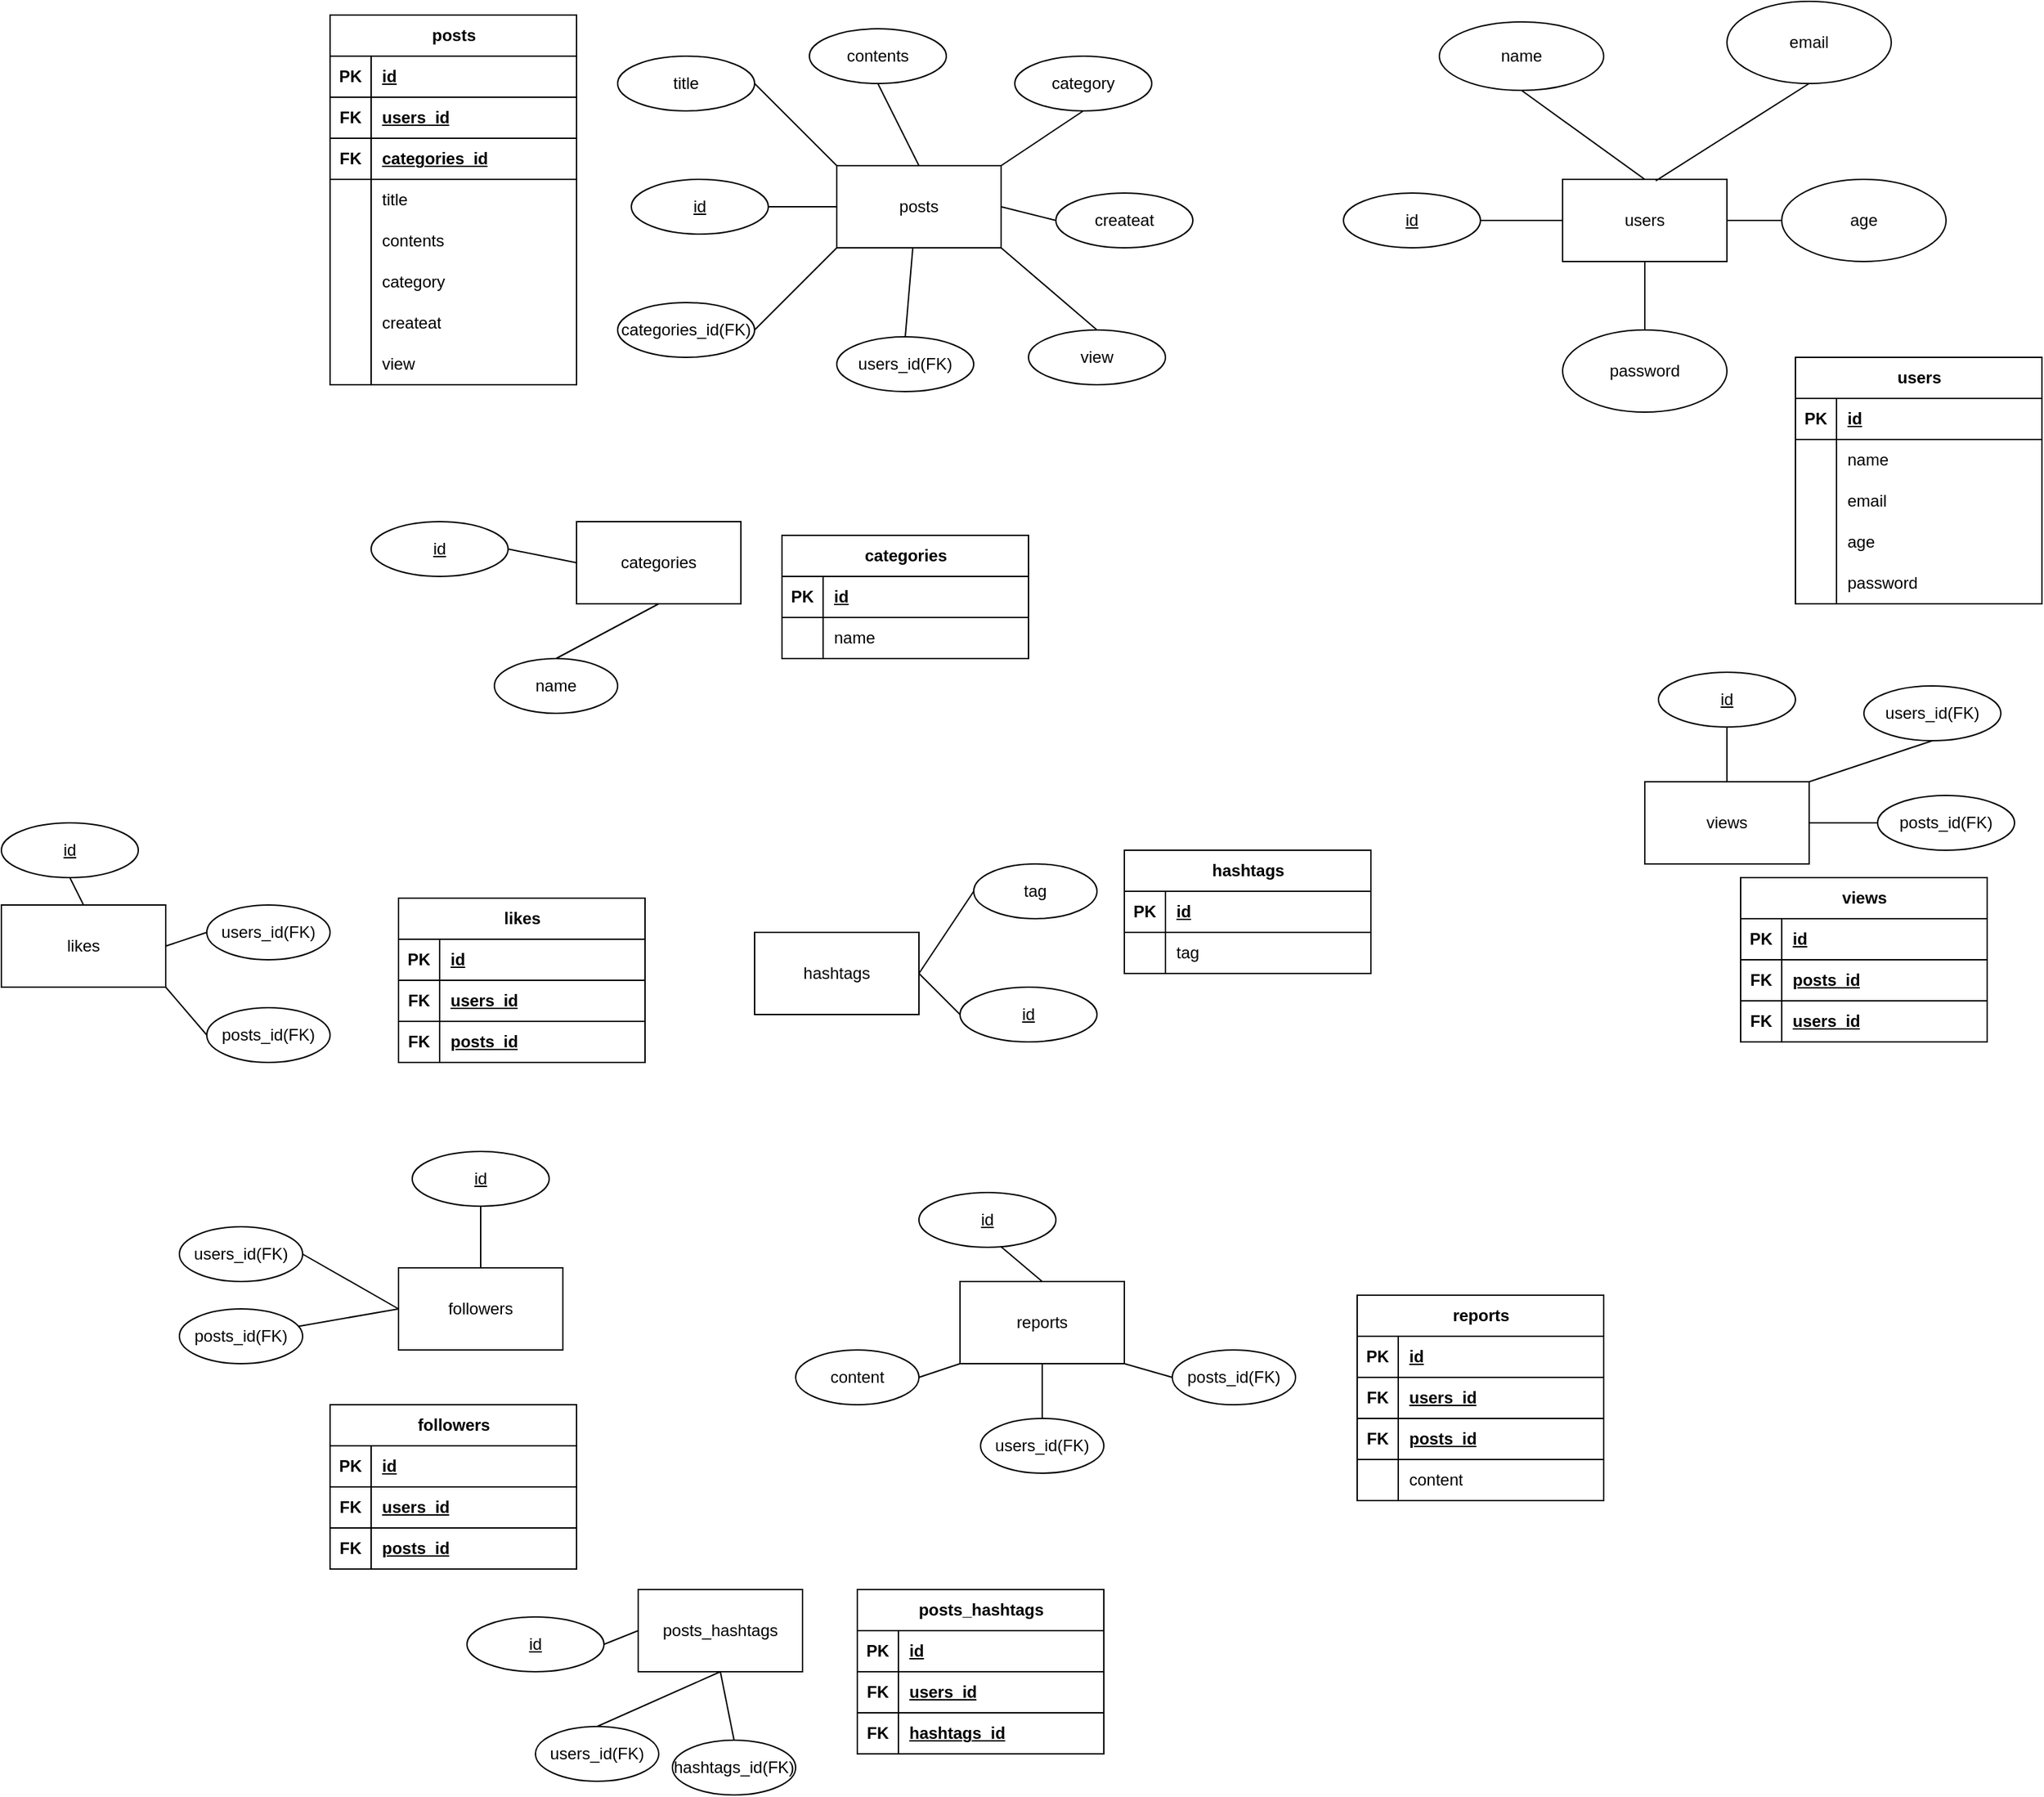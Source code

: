 <mxfile version="28.1.1">
  <diagram name="페이지-1" id="BvR-VCYj63a1SbAyQu9s">
    <mxGraphModel dx="1642" dy="1598" grid="1" gridSize="10" guides="1" tooltips="1" connect="1" arrows="1" fold="1" page="1" pageScale="1" pageWidth="827" pageHeight="1169" math="0" shadow="0">
      <root>
        <mxCell id="0" />
        <mxCell id="1" parent="0" />
        <mxCell id="v1SkrNrnJOkdzIc9S7rJ-1" value="users" style="rounded=0;whiteSpace=wrap;html=1;" vertex="1" parent="1">
          <mxGeometry x="1000" y="-250" width="120" height="60" as="geometry" />
        </mxCell>
        <mxCell id="v1SkrNrnJOkdzIc9S7rJ-2" value="posts" style="rounded=0;whiteSpace=wrap;html=1;" vertex="1" parent="1">
          <mxGeometry x="470" y="-260" width="120" height="60" as="geometry" />
        </mxCell>
        <mxCell id="v1SkrNrnJOkdzIc9S7rJ-3" value="categories" style="rounded=0;whiteSpace=wrap;html=1;" vertex="1" parent="1">
          <mxGeometry x="280" width="120" height="60" as="geometry" />
        </mxCell>
        <mxCell id="v1SkrNrnJOkdzIc9S7rJ-4" value="views" style="rounded=0;whiteSpace=wrap;html=1;" vertex="1" parent="1">
          <mxGeometry x="1060" y="190" width="120" height="60" as="geometry" />
        </mxCell>
        <mxCell id="v1SkrNrnJOkdzIc9S7rJ-5" value="hashtags" style="rounded=0;whiteSpace=wrap;html=1;" vertex="1" parent="1">
          <mxGeometry x="410" y="300" width="120" height="60" as="geometry" />
        </mxCell>
        <mxCell id="v1SkrNrnJOkdzIc9S7rJ-6" value="likes" style="rounded=0;whiteSpace=wrap;html=1;" vertex="1" parent="1">
          <mxGeometry x="-140" y="280" width="120" height="60" as="geometry" />
        </mxCell>
        <mxCell id="v1SkrNrnJOkdzIc9S7rJ-7" value="reports" style="rounded=0;whiteSpace=wrap;html=1;" vertex="1" parent="1">
          <mxGeometry x="560" y="555" width="120" height="60" as="geometry" />
        </mxCell>
        <mxCell id="v1SkrNrnJOkdzIc9S7rJ-8" value="followers" style="rounded=0;whiteSpace=wrap;html=1;" vertex="1" parent="1">
          <mxGeometry x="150" y="545" width="120" height="60" as="geometry" />
        </mxCell>
        <mxCell id="v1SkrNrnJOkdzIc9S7rJ-9" value="email" style="ellipse;whiteSpace=wrap;html=1;" vertex="1" parent="1">
          <mxGeometry x="1120" y="-380" width="120" height="60" as="geometry" />
        </mxCell>
        <mxCell id="v1SkrNrnJOkdzIc9S7rJ-10" value="password" style="ellipse;whiteSpace=wrap;html=1;" vertex="1" parent="1">
          <mxGeometry x="1000" y="-140" width="120" height="60" as="geometry" />
        </mxCell>
        <mxCell id="v1SkrNrnJOkdzIc9S7rJ-11" value="name" style="ellipse;whiteSpace=wrap;html=1;" vertex="1" parent="1">
          <mxGeometry x="910" y="-365" width="120" height="50" as="geometry" />
        </mxCell>
        <mxCell id="v1SkrNrnJOkdzIc9S7rJ-12" value="age" style="ellipse;whiteSpace=wrap;html=1;" vertex="1" parent="1">
          <mxGeometry x="1160" y="-250" width="120" height="60" as="geometry" />
        </mxCell>
        <mxCell id="v1SkrNrnJOkdzIc9S7rJ-13" value="id" style="ellipse;whiteSpace=wrap;html=1;align=center;fontStyle=4;" vertex="1" parent="1">
          <mxGeometry x="840" y="-240" width="100" height="40" as="geometry" />
        </mxCell>
        <mxCell id="v1SkrNrnJOkdzIc9S7rJ-15" value="" style="endArrow=none;html=1;rounded=0;entryX=0;entryY=0.5;entryDx=0;entryDy=0;exitX=1;exitY=0.5;exitDx=0;exitDy=0;" edge="1" parent="1" source="v1SkrNrnJOkdzIc9S7rJ-13" target="v1SkrNrnJOkdzIc9S7rJ-1">
          <mxGeometry relative="1" as="geometry">
            <mxPoint x="850" y="-150" as="sourcePoint" />
            <mxPoint x="1010" y="-150" as="targetPoint" />
          </mxGeometry>
        </mxCell>
        <mxCell id="v1SkrNrnJOkdzIc9S7rJ-16" value="" style="endArrow=none;html=1;rounded=0;entryX=0.5;entryY=0;entryDx=0;entryDy=0;exitX=0.5;exitY=1;exitDx=0;exitDy=0;" edge="1" parent="1" source="v1SkrNrnJOkdzIc9S7rJ-11" target="v1SkrNrnJOkdzIc9S7rJ-1">
          <mxGeometry relative="1" as="geometry">
            <mxPoint x="950" y="-160" as="sourcePoint" />
            <mxPoint x="1030" y="-160" as="targetPoint" />
          </mxGeometry>
        </mxCell>
        <mxCell id="v1SkrNrnJOkdzIc9S7rJ-17" value="" style="endArrow=none;html=1;rounded=0;entryX=0.5;entryY=1;entryDx=0;entryDy=0;exitX=0.567;exitY=0.017;exitDx=0;exitDy=0;exitPerimeter=0;" edge="1" parent="1" source="v1SkrNrnJOkdzIc9S7rJ-1" target="v1SkrNrnJOkdzIc9S7rJ-9">
          <mxGeometry relative="1" as="geometry">
            <mxPoint x="1030" y="-230" as="sourcePoint" />
            <mxPoint x="1090" y="-190" as="targetPoint" />
          </mxGeometry>
        </mxCell>
        <mxCell id="v1SkrNrnJOkdzIc9S7rJ-18" value="" style="endArrow=none;html=1;rounded=0;entryX=0;entryY=0.5;entryDx=0;entryDy=0;exitX=1;exitY=0.5;exitDx=0;exitDy=0;" edge="1" parent="1" source="v1SkrNrnJOkdzIc9S7rJ-1" target="v1SkrNrnJOkdzIc9S7rJ-12">
          <mxGeometry relative="1" as="geometry">
            <mxPoint x="1150" y="-170" as="sourcePoint" />
            <mxPoint x="1210" y="-220" as="targetPoint" />
          </mxGeometry>
        </mxCell>
        <mxCell id="v1SkrNrnJOkdzIc9S7rJ-19" value="" style="endArrow=none;html=1;rounded=0;entryX=0.5;entryY=0;entryDx=0;entryDy=0;exitX=0.5;exitY=1;exitDx=0;exitDy=0;" edge="1" parent="1" source="v1SkrNrnJOkdzIc9S7rJ-1" target="v1SkrNrnJOkdzIc9S7rJ-10">
          <mxGeometry relative="1" as="geometry">
            <mxPoint x="1150" y="-160" as="sourcePoint" />
            <mxPoint x="1180" y="-150" as="targetPoint" />
          </mxGeometry>
        </mxCell>
        <mxCell id="v1SkrNrnJOkdzIc9S7rJ-20" value="users" style="shape=table;startSize=30;container=1;collapsible=1;childLayout=tableLayout;fixedRows=1;rowLines=0;fontStyle=1;align=center;resizeLast=1;html=1;" vertex="1" parent="1">
          <mxGeometry x="1170" y="-120" width="180" height="180" as="geometry" />
        </mxCell>
        <mxCell id="v1SkrNrnJOkdzIc9S7rJ-21" value="" style="shape=tableRow;horizontal=0;startSize=0;swimlaneHead=0;swimlaneBody=0;fillColor=none;collapsible=0;dropTarget=0;points=[[0,0.5],[1,0.5]];portConstraint=eastwest;top=0;left=0;right=0;bottom=1;" vertex="1" parent="v1SkrNrnJOkdzIc9S7rJ-20">
          <mxGeometry y="30" width="180" height="30" as="geometry" />
        </mxCell>
        <mxCell id="v1SkrNrnJOkdzIc9S7rJ-22" value="PK" style="shape=partialRectangle;connectable=0;fillColor=none;top=0;left=0;bottom=0;right=0;fontStyle=1;overflow=hidden;whiteSpace=wrap;html=1;" vertex="1" parent="v1SkrNrnJOkdzIc9S7rJ-21">
          <mxGeometry width="30" height="30" as="geometry">
            <mxRectangle width="30" height="30" as="alternateBounds" />
          </mxGeometry>
        </mxCell>
        <mxCell id="v1SkrNrnJOkdzIc9S7rJ-23" value="id" style="shape=partialRectangle;connectable=0;fillColor=none;top=0;left=0;bottom=0;right=0;align=left;spacingLeft=6;fontStyle=5;overflow=hidden;whiteSpace=wrap;html=1;" vertex="1" parent="v1SkrNrnJOkdzIc9S7rJ-21">
          <mxGeometry x="30" width="150" height="30" as="geometry">
            <mxRectangle width="150" height="30" as="alternateBounds" />
          </mxGeometry>
        </mxCell>
        <mxCell id="v1SkrNrnJOkdzIc9S7rJ-24" value="" style="shape=tableRow;horizontal=0;startSize=0;swimlaneHead=0;swimlaneBody=0;fillColor=none;collapsible=0;dropTarget=0;points=[[0,0.5],[1,0.5]];portConstraint=eastwest;top=0;left=0;right=0;bottom=0;" vertex="1" parent="v1SkrNrnJOkdzIc9S7rJ-20">
          <mxGeometry y="60" width="180" height="30" as="geometry" />
        </mxCell>
        <mxCell id="v1SkrNrnJOkdzIc9S7rJ-25" value="" style="shape=partialRectangle;connectable=0;fillColor=none;top=0;left=0;bottom=0;right=0;editable=1;overflow=hidden;whiteSpace=wrap;html=1;" vertex="1" parent="v1SkrNrnJOkdzIc9S7rJ-24">
          <mxGeometry width="30" height="30" as="geometry">
            <mxRectangle width="30" height="30" as="alternateBounds" />
          </mxGeometry>
        </mxCell>
        <mxCell id="v1SkrNrnJOkdzIc9S7rJ-26" value="name" style="shape=partialRectangle;connectable=0;fillColor=none;top=0;left=0;bottom=0;right=0;align=left;spacingLeft=6;overflow=hidden;whiteSpace=wrap;html=1;" vertex="1" parent="v1SkrNrnJOkdzIc9S7rJ-24">
          <mxGeometry x="30" width="150" height="30" as="geometry">
            <mxRectangle width="150" height="30" as="alternateBounds" />
          </mxGeometry>
        </mxCell>
        <mxCell id="v1SkrNrnJOkdzIc9S7rJ-27" value="" style="shape=tableRow;horizontal=0;startSize=0;swimlaneHead=0;swimlaneBody=0;fillColor=none;collapsible=0;dropTarget=0;points=[[0,0.5],[1,0.5]];portConstraint=eastwest;top=0;left=0;right=0;bottom=0;" vertex="1" parent="v1SkrNrnJOkdzIc9S7rJ-20">
          <mxGeometry y="90" width="180" height="30" as="geometry" />
        </mxCell>
        <mxCell id="v1SkrNrnJOkdzIc9S7rJ-28" value="" style="shape=partialRectangle;connectable=0;fillColor=none;top=0;left=0;bottom=0;right=0;editable=1;overflow=hidden;whiteSpace=wrap;html=1;" vertex="1" parent="v1SkrNrnJOkdzIc9S7rJ-27">
          <mxGeometry width="30" height="30" as="geometry">
            <mxRectangle width="30" height="30" as="alternateBounds" />
          </mxGeometry>
        </mxCell>
        <mxCell id="v1SkrNrnJOkdzIc9S7rJ-29" value="email" style="shape=partialRectangle;connectable=0;fillColor=none;top=0;left=0;bottom=0;right=0;align=left;spacingLeft=6;overflow=hidden;whiteSpace=wrap;html=1;" vertex="1" parent="v1SkrNrnJOkdzIc9S7rJ-27">
          <mxGeometry x="30" width="150" height="30" as="geometry">
            <mxRectangle width="150" height="30" as="alternateBounds" />
          </mxGeometry>
        </mxCell>
        <mxCell id="v1SkrNrnJOkdzIc9S7rJ-34" value="" style="shape=tableRow;horizontal=0;startSize=0;swimlaneHead=0;swimlaneBody=0;fillColor=none;collapsible=0;dropTarget=0;points=[[0,0.5],[1,0.5]];portConstraint=eastwest;top=0;left=0;right=0;bottom=0;" vertex="1" parent="v1SkrNrnJOkdzIc9S7rJ-20">
          <mxGeometry y="120" width="180" height="30" as="geometry" />
        </mxCell>
        <mxCell id="v1SkrNrnJOkdzIc9S7rJ-35" value="" style="shape=partialRectangle;connectable=0;fillColor=none;top=0;left=0;bottom=0;right=0;editable=1;overflow=hidden;whiteSpace=wrap;html=1;" vertex="1" parent="v1SkrNrnJOkdzIc9S7rJ-34">
          <mxGeometry width="30" height="30" as="geometry">
            <mxRectangle width="30" height="30" as="alternateBounds" />
          </mxGeometry>
        </mxCell>
        <mxCell id="v1SkrNrnJOkdzIc9S7rJ-36" value="age" style="shape=partialRectangle;connectable=0;fillColor=none;top=0;left=0;bottom=0;right=0;align=left;spacingLeft=6;overflow=hidden;whiteSpace=wrap;html=1;" vertex="1" parent="v1SkrNrnJOkdzIc9S7rJ-34">
          <mxGeometry x="30" width="150" height="30" as="geometry">
            <mxRectangle width="150" height="30" as="alternateBounds" />
          </mxGeometry>
        </mxCell>
        <mxCell id="v1SkrNrnJOkdzIc9S7rJ-30" value="" style="shape=tableRow;horizontal=0;startSize=0;swimlaneHead=0;swimlaneBody=0;fillColor=none;collapsible=0;dropTarget=0;points=[[0,0.5],[1,0.5]];portConstraint=eastwest;top=0;left=0;right=0;bottom=0;" vertex="1" parent="v1SkrNrnJOkdzIc9S7rJ-20">
          <mxGeometry y="150" width="180" height="30" as="geometry" />
        </mxCell>
        <mxCell id="v1SkrNrnJOkdzIc9S7rJ-31" value="" style="shape=partialRectangle;connectable=0;fillColor=none;top=0;left=0;bottom=0;right=0;editable=1;overflow=hidden;whiteSpace=wrap;html=1;" vertex="1" parent="v1SkrNrnJOkdzIc9S7rJ-30">
          <mxGeometry width="30" height="30" as="geometry">
            <mxRectangle width="30" height="30" as="alternateBounds" />
          </mxGeometry>
        </mxCell>
        <mxCell id="v1SkrNrnJOkdzIc9S7rJ-32" value="password" style="shape=partialRectangle;connectable=0;fillColor=none;top=0;left=0;bottom=0;right=0;align=left;spacingLeft=6;overflow=hidden;whiteSpace=wrap;html=1;" vertex="1" parent="v1SkrNrnJOkdzIc9S7rJ-30">
          <mxGeometry x="30" width="150" height="30" as="geometry">
            <mxRectangle width="150" height="30" as="alternateBounds" />
          </mxGeometry>
        </mxCell>
        <mxCell id="v1SkrNrnJOkdzIc9S7rJ-37" value="createat" style="ellipse;whiteSpace=wrap;html=1;align=center;" vertex="1" parent="1">
          <mxGeometry x="630" y="-240" width="100" height="40" as="geometry" />
        </mxCell>
        <mxCell id="v1SkrNrnJOkdzIc9S7rJ-38" value="category" style="ellipse;whiteSpace=wrap;html=1;align=center;" vertex="1" parent="1">
          <mxGeometry x="600" y="-340" width="100" height="40" as="geometry" />
        </mxCell>
        <mxCell id="v1SkrNrnJOkdzIc9S7rJ-39" value="contents" style="ellipse;whiteSpace=wrap;html=1;align=center;" vertex="1" parent="1">
          <mxGeometry x="450" y="-360" width="100" height="40" as="geometry" />
        </mxCell>
        <mxCell id="v1SkrNrnJOkdzIc9S7rJ-40" value="title" style="ellipse;whiteSpace=wrap;html=1;align=center;" vertex="1" parent="1">
          <mxGeometry x="310" y="-340" width="100" height="40" as="geometry" />
        </mxCell>
        <mxCell id="v1SkrNrnJOkdzIc9S7rJ-41" value="categories_id(FK)" style="ellipse;whiteSpace=wrap;html=1;align=center;" vertex="1" parent="1">
          <mxGeometry x="310" y="-160" width="100" height="40" as="geometry" />
        </mxCell>
        <mxCell id="v1SkrNrnJOkdzIc9S7rJ-42" value="view" style="ellipse;whiteSpace=wrap;html=1;align=center;" vertex="1" parent="1">
          <mxGeometry x="610" y="-140" width="100" height="40" as="geometry" />
        </mxCell>
        <mxCell id="v1SkrNrnJOkdzIc9S7rJ-43" value="users_id(FK)" style="ellipse;whiteSpace=wrap;html=1;align=center;" vertex="1" parent="1">
          <mxGeometry x="470" y="-135" width="100" height="40" as="geometry" />
        </mxCell>
        <mxCell id="v1SkrNrnJOkdzIc9S7rJ-44" value="id" style="ellipse;whiteSpace=wrap;html=1;align=center;fontStyle=4;" vertex="1" parent="1">
          <mxGeometry x="320" y="-250" width="100" height="40" as="geometry" />
        </mxCell>
        <mxCell id="v1SkrNrnJOkdzIc9S7rJ-45" value="" style="endArrow=none;html=1;rounded=0;exitX=1;exitY=0.5;exitDx=0;exitDy=0;entryX=0;entryY=0.5;entryDx=0;entryDy=0;" edge="1" parent="1" source="v1SkrNrnJOkdzIc9S7rJ-44" target="v1SkrNrnJOkdzIc9S7rJ-2">
          <mxGeometry relative="1" as="geometry">
            <mxPoint x="370" y="-150" as="sourcePoint" />
            <mxPoint x="450" y="-230" as="targetPoint" />
          </mxGeometry>
        </mxCell>
        <mxCell id="v1SkrNrnJOkdzIc9S7rJ-46" value="" style="endArrow=none;html=1;rounded=0;exitX=1;exitY=0.5;exitDx=0;exitDy=0;entryX=0;entryY=1;entryDx=0;entryDy=0;" edge="1" parent="1" source="v1SkrNrnJOkdzIc9S7rJ-41" target="v1SkrNrnJOkdzIc9S7rJ-2">
          <mxGeometry relative="1" as="geometry">
            <mxPoint x="430" y="-220" as="sourcePoint" />
            <mxPoint x="460" y="-220" as="targetPoint" />
          </mxGeometry>
        </mxCell>
        <mxCell id="v1SkrNrnJOkdzIc9S7rJ-47" value="" style="endArrow=none;html=1;rounded=0;exitX=0.5;exitY=0;exitDx=0;exitDy=0;entryX=0.463;entryY=0.99;entryDx=0;entryDy=0;entryPerimeter=0;" edge="1" parent="1" source="v1SkrNrnJOkdzIc9S7rJ-43" target="v1SkrNrnJOkdzIc9S7rJ-2">
          <mxGeometry relative="1" as="geometry">
            <mxPoint x="420" y="-130" as="sourcePoint" />
            <mxPoint x="460" y="-190" as="targetPoint" />
          </mxGeometry>
        </mxCell>
        <mxCell id="v1SkrNrnJOkdzIc9S7rJ-48" value="" style="endArrow=none;html=1;rounded=0;exitX=0.5;exitY=0;exitDx=0;exitDy=0;entryX=1;entryY=1;entryDx=0;entryDy=0;" edge="1" parent="1" source="v1SkrNrnJOkdzIc9S7rJ-42" target="v1SkrNrnJOkdzIc9S7rJ-2">
          <mxGeometry relative="1" as="geometry">
            <mxPoint x="530" y="-125" as="sourcePoint" />
            <mxPoint x="516" y="-191" as="targetPoint" />
          </mxGeometry>
        </mxCell>
        <mxCell id="v1SkrNrnJOkdzIc9S7rJ-49" value="" style="endArrow=none;html=1;rounded=0;exitX=0;exitY=0.5;exitDx=0;exitDy=0;entryX=1;entryY=0.5;entryDx=0;entryDy=0;" edge="1" parent="1" source="v1SkrNrnJOkdzIc9S7rJ-37" target="v1SkrNrnJOkdzIc9S7rJ-2">
          <mxGeometry relative="1" as="geometry">
            <mxPoint x="670" y="-130" as="sourcePoint" />
            <mxPoint x="580" y="-190" as="targetPoint" />
          </mxGeometry>
        </mxCell>
        <mxCell id="v1SkrNrnJOkdzIc9S7rJ-50" value="" style="endArrow=none;html=1;rounded=0;exitX=0.5;exitY=1;exitDx=0;exitDy=0;entryX=1;entryY=0;entryDx=0;entryDy=0;" edge="1" parent="1" source="v1SkrNrnJOkdzIc9S7rJ-38" target="v1SkrNrnJOkdzIc9S7rJ-2">
          <mxGeometry relative="1" as="geometry">
            <mxPoint x="640" y="-210" as="sourcePoint" />
            <mxPoint x="580" y="-220" as="targetPoint" />
          </mxGeometry>
        </mxCell>
        <mxCell id="v1SkrNrnJOkdzIc9S7rJ-51" value="" style="endArrow=none;html=1;rounded=0;exitX=0.5;exitY=1;exitDx=0;exitDy=0;entryX=0.5;entryY=0;entryDx=0;entryDy=0;" edge="1" parent="1" source="v1SkrNrnJOkdzIc9S7rJ-39" target="v1SkrNrnJOkdzIc9S7rJ-2">
          <mxGeometry relative="1" as="geometry">
            <mxPoint x="660" y="-290" as="sourcePoint" />
            <mxPoint x="580" y="-250" as="targetPoint" />
          </mxGeometry>
        </mxCell>
        <mxCell id="v1SkrNrnJOkdzIc9S7rJ-52" value="" style="endArrow=none;html=1;rounded=0;exitX=1;exitY=0.5;exitDx=0;exitDy=0;entryX=0;entryY=0;entryDx=0;entryDy=0;" edge="1" parent="1" source="v1SkrNrnJOkdzIc9S7rJ-40" target="v1SkrNrnJOkdzIc9S7rJ-2">
          <mxGeometry relative="1" as="geometry">
            <mxPoint x="510" y="-310" as="sourcePoint" />
            <mxPoint x="520" y="-250" as="targetPoint" />
          </mxGeometry>
        </mxCell>
        <mxCell id="v1SkrNrnJOkdzIc9S7rJ-53" value="posts" style="shape=table;startSize=30;container=1;collapsible=1;childLayout=tableLayout;fixedRows=1;rowLines=0;fontStyle=1;align=center;resizeLast=1;html=1;" vertex="1" parent="1">
          <mxGeometry x="100" y="-370" width="180" height="270" as="geometry">
            <mxRectangle x="100" y="-370" width="70" height="30" as="alternateBounds" />
          </mxGeometry>
        </mxCell>
        <mxCell id="v1SkrNrnJOkdzIc9S7rJ-125" value="" style="shape=tableRow;horizontal=0;startSize=0;swimlaneHead=0;swimlaneBody=0;fillColor=none;collapsible=0;dropTarget=0;points=[[0,0.5],[1,0.5]];portConstraint=eastwest;top=0;left=0;right=0;bottom=1;" vertex="1" parent="v1SkrNrnJOkdzIc9S7rJ-53">
          <mxGeometry y="30" width="180" height="30" as="geometry" />
        </mxCell>
        <mxCell id="v1SkrNrnJOkdzIc9S7rJ-126" value="PK" style="shape=partialRectangle;connectable=0;fillColor=none;top=0;left=0;bottom=0;right=0;fontStyle=1;overflow=hidden;whiteSpace=wrap;html=1;" vertex="1" parent="v1SkrNrnJOkdzIc9S7rJ-125">
          <mxGeometry width="30" height="30" as="geometry">
            <mxRectangle width="30" height="30" as="alternateBounds" />
          </mxGeometry>
        </mxCell>
        <mxCell id="v1SkrNrnJOkdzIc9S7rJ-127" value="id" style="shape=partialRectangle;connectable=0;fillColor=none;top=0;left=0;bottom=0;right=0;align=left;spacingLeft=6;fontStyle=5;overflow=hidden;whiteSpace=wrap;html=1;" vertex="1" parent="v1SkrNrnJOkdzIc9S7rJ-125">
          <mxGeometry x="30" width="150" height="30" as="geometry">
            <mxRectangle width="150" height="30" as="alternateBounds" />
          </mxGeometry>
        </mxCell>
        <mxCell id="v1SkrNrnJOkdzIc9S7rJ-128" value="" style="shape=tableRow;horizontal=0;startSize=0;swimlaneHead=0;swimlaneBody=0;fillColor=none;collapsible=0;dropTarget=0;points=[[0,0.5],[1,0.5]];portConstraint=eastwest;top=0;left=0;right=0;bottom=1;" vertex="1" parent="v1SkrNrnJOkdzIc9S7rJ-53">
          <mxGeometry y="60" width="180" height="30" as="geometry" />
        </mxCell>
        <mxCell id="v1SkrNrnJOkdzIc9S7rJ-129" value="FK" style="shape=partialRectangle;connectable=0;fillColor=none;top=0;left=0;bottom=0;right=0;fontStyle=1;overflow=hidden;whiteSpace=wrap;html=1;" vertex="1" parent="v1SkrNrnJOkdzIc9S7rJ-128">
          <mxGeometry width="30" height="30" as="geometry">
            <mxRectangle width="30" height="30" as="alternateBounds" />
          </mxGeometry>
        </mxCell>
        <mxCell id="v1SkrNrnJOkdzIc9S7rJ-130" value="users_id" style="shape=partialRectangle;connectable=0;fillColor=none;top=0;left=0;bottom=0;right=0;align=left;spacingLeft=6;fontStyle=5;overflow=hidden;whiteSpace=wrap;html=1;" vertex="1" parent="v1SkrNrnJOkdzIc9S7rJ-128">
          <mxGeometry x="30" width="150" height="30" as="geometry">
            <mxRectangle width="150" height="30" as="alternateBounds" />
          </mxGeometry>
        </mxCell>
        <mxCell id="v1SkrNrnJOkdzIc9S7rJ-54" value="" style="shape=tableRow;horizontal=0;startSize=0;swimlaneHead=0;swimlaneBody=0;fillColor=none;collapsible=0;dropTarget=0;points=[[0,0.5],[1,0.5]];portConstraint=eastwest;top=0;left=0;right=0;bottom=1;" vertex="1" parent="v1SkrNrnJOkdzIc9S7rJ-53">
          <mxGeometry y="90" width="180" height="30" as="geometry" />
        </mxCell>
        <mxCell id="v1SkrNrnJOkdzIc9S7rJ-55" value="FK" style="shape=partialRectangle;connectable=0;fillColor=none;top=0;left=0;bottom=0;right=0;fontStyle=1;overflow=hidden;whiteSpace=wrap;html=1;" vertex="1" parent="v1SkrNrnJOkdzIc9S7rJ-54">
          <mxGeometry width="30" height="30" as="geometry">
            <mxRectangle width="30" height="30" as="alternateBounds" />
          </mxGeometry>
        </mxCell>
        <mxCell id="v1SkrNrnJOkdzIc9S7rJ-56" value="categories_id" style="shape=partialRectangle;connectable=0;fillColor=none;top=0;left=0;bottom=0;right=0;align=left;spacingLeft=6;fontStyle=5;overflow=hidden;whiteSpace=wrap;html=1;" vertex="1" parent="v1SkrNrnJOkdzIc9S7rJ-54">
          <mxGeometry x="30" width="150" height="30" as="geometry">
            <mxRectangle width="150" height="30" as="alternateBounds" />
          </mxGeometry>
        </mxCell>
        <mxCell id="v1SkrNrnJOkdzIc9S7rJ-57" value="" style="shape=tableRow;horizontal=0;startSize=0;swimlaneHead=0;swimlaneBody=0;fillColor=none;collapsible=0;dropTarget=0;points=[[0,0.5],[1,0.5]];portConstraint=eastwest;top=0;left=0;right=0;bottom=0;" vertex="1" parent="v1SkrNrnJOkdzIc9S7rJ-53">
          <mxGeometry y="120" width="180" height="30" as="geometry" />
        </mxCell>
        <mxCell id="v1SkrNrnJOkdzIc9S7rJ-58" value="" style="shape=partialRectangle;connectable=0;fillColor=none;top=0;left=0;bottom=0;right=0;editable=1;overflow=hidden;whiteSpace=wrap;html=1;" vertex="1" parent="v1SkrNrnJOkdzIc9S7rJ-57">
          <mxGeometry width="30" height="30" as="geometry">
            <mxRectangle width="30" height="30" as="alternateBounds" />
          </mxGeometry>
        </mxCell>
        <mxCell id="v1SkrNrnJOkdzIc9S7rJ-59" value="title" style="shape=partialRectangle;connectable=0;fillColor=none;top=0;left=0;bottom=0;right=0;align=left;spacingLeft=6;overflow=hidden;whiteSpace=wrap;html=1;" vertex="1" parent="v1SkrNrnJOkdzIc9S7rJ-57">
          <mxGeometry x="30" width="150" height="30" as="geometry">
            <mxRectangle width="150" height="30" as="alternateBounds" />
          </mxGeometry>
        </mxCell>
        <mxCell id="v1SkrNrnJOkdzIc9S7rJ-60" value="" style="shape=tableRow;horizontal=0;startSize=0;swimlaneHead=0;swimlaneBody=0;fillColor=none;collapsible=0;dropTarget=0;points=[[0,0.5],[1,0.5]];portConstraint=eastwest;top=0;left=0;right=0;bottom=0;" vertex="1" parent="v1SkrNrnJOkdzIc9S7rJ-53">
          <mxGeometry y="150" width="180" height="30" as="geometry" />
        </mxCell>
        <mxCell id="v1SkrNrnJOkdzIc9S7rJ-61" value="" style="shape=partialRectangle;connectable=0;fillColor=none;top=0;left=0;bottom=0;right=0;editable=1;overflow=hidden;whiteSpace=wrap;html=1;" vertex="1" parent="v1SkrNrnJOkdzIc9S7rJ-60">
          <mxGeometry width="30" height="30" as="geometry">
            <mxRectangle width="30" height="30" as="alternateBounds" />
          </mxGeometry>
        </mxCell>
        <mxCell id="v1SkrNrnJOkdzIc9S7rJ-62" value="contents" style="shape=partialRectangle;connectable=0;fillColor=none;top=0;left=0;bottom=0;right=0;align=left;spacingLeft=6;overflow=hidden;whiteSpace=wrap;html=1;" vertex="1" parent="v1SkrNrnJOkdzIc9S7rJ-60">
          <mxGeometry x="30" width="150" height="30" as="geometry">
            <mxRectangle width="150" height="30" as="alternateBounds" />
          </mxGeometry>
        </mxCell>
        <mxCell id="v1SkrNrnJOkdzIc9S7rJ-67" value="" style="shape=tableRow;horizontal=0;startSize=0;swimlaneHead=0;swimlaneBody=0;fillColor=none;collapsible=0;dropTarget=0;points=[[0,0.5],[1,0.5]];portConstraint=eastwest;top=0;left=0;right=0;bottom=0;" vertex="1" parent="v1SkrNrnJOkdzIc9S7rJ-53">
          <mxGeometry y="180" width="180" height="30" as="geometry" />
        </mxCell>
        <mxCell id="v1SkrNrnJOkdzIc9S7rJ-68" value="" style="shape=partialRectangle;connectable=0;fillColor=none;top=0;left=0;bottom=0;right=0;editable=1;overflow=hidden;whiteSpace=wrap;html=1;" vertex="1" parent="v1SkrNrnJOkdzIc9S7rJ-67">
          <mxGeometry width="30" height="30" as="geometry">
            <mxRectangle width="30" height="30" as="alternateBounds" />
          </mxGeometry>
        </mxCell>
        <mxCell id="v1SkrNrnJOkdzIc9S7rJ-69" value="category" style="shape=partialRectangle;connectable=0;fillColor=none;top=0;left=0;bottom=0;right=0;align=left;spacingLeft=6;overflow=hidden;whiteSpace=wrap;html=1;" vertex="1" parent="v1SkrNrnJOkdzIc9S7rJ-67">
          <mxGeometry x="30" width="150" height="30" as="geometry">
            <mxRectangle width="150" height="30" as="alternateBounds" />
          </mxGeometry>
        </mxCell>
        <mxCell id="v1SkrNrnJOkdzIc9S7rJ-70" value="" style="shape=tableRow;horizontal=0;startSize=0;swimlaneHead=0;swimlaneBody=0;fillColor=none;collapsible=0;dropTarget=0;points=[[0,0.5],[1,0.5]];portConstraint=eastwest;top=0;left=0;right=0;bottom=0;" vertex="1" parent="v1SkrNrnJOkdzIc9S7rJ-53">
          <mxGeometry y="210" width="180" height="30" as="geometry" />
        </mxCell>
        <mxCell id="v1SkrNrnJOkdzIc9S7rJ-71" value="" style="shape=partialRectangle;connectable=0;fillColor=none;top=0;left=0;bottom=0;right=0;editable=1;overflow=hidden;whiteSpace=wrap;html=1;" vertex="1" parent="v1SkrNrnJOkdzIc9S7rJ-70">
          <mxGeometry width="30" height="30" as="geometry">
            <mxRectangle width="30" height="30" as="alternateBounds" />
          </mxGeometry>
        </mxCell>
        <mxCell id="v1SkrNrnJOkdzIc9S7rJ-72" value="createat" style="shape=partialRectangle;connectable=0;fillColor=none;top=0;left=0;bottom=0;right=0;align=left;spacingLeft=6;overflow=hidden;whiteSpace=wrap;html=1;" vertex="1" parent="v1SkrNrnJOkdzIc9S7rJ-70">
          <mxGeometry x="30" width="150" height="30" as="geometry">
            <mxRectangle width="150" height="30" as="alternateBounds" />
          </mxGeometry>
        </mxCell>
        <mxCell id="v1SkrNrnJOkdzIc9S7rJ-73" value="" style="shape=tableRow;horizontal=0;startSize=0;swimlaneHead=0;swimlaneBody=0;fillColor=none;collapsible=0;dropTarget=0;points=[[0,0.5],[1,0.5]];portConstraint=eastwest;top=0;left=0;right=0;bottom=0;" vertex="1" parent="v1SkrNrnJOkdzIc9S7rJ-53">
          <mxGeometry y="240" width="180" height="30" as="geometry" />
        </mxCell>
        <mxCell id="v1SkrNrnJOkdzIc9S7rJ-74" value="" style="shape=partialRectangle;connectable=0;fillColor=none;top=0;left=0;bottom=0;right=0;editable=1;overflow=hidden;whiteSpace=wrap;html=1;" vertex="1" parent="v1SkrNrnJOkdzIc9S7rJ-73">
          <mxGeometry width="30" height="30" as="geometry">
            <mxRectangle width="30" height="30" as="alternateBounds" />
          </mxGeometry>
        </mxCell>
        <mxCell id="v1SkrNrnJOkdzIc9S7rJ-75" value="view" style="shape=partialRectangle;connectable=0;fillColor=none;top=0;left=0;bottom=0;right=0;align=left;spacingLeft=6;overflow=hidden;whiteSpace=wrap;html=1;" vertex="1" parent="v1SkrNrnJOkdzIc9S7rJ-73">
          <mxGeometry x="30" width="150" height="30" as="geometry">
            <mxRectangle width="150" height="30" as="alternateBounds" />
          </mxGeometry>
        </mxCell>
        <mxCell id="v1SkrNrnJOkdzIc9S7rJ-82" value="id" style="ellipse;whiteSpace=wrap;html=1;align=center;fontStyle=4;" vertex="1" parent="1">
          <mxGeometry x="130" width="100" height="40" as="geometry" />
        </mxCell>
        <mxCell id="v1SkrNrnJOkdzIc9S7rJ-83" value="name" style="ellipse;whiteSpace=wrap;html=1;align=center;" vertex="1" parent="1">
          <mxGeometry x="220" y="100" width="90" height="40" as="geometry" />
        </mxCell>
        <mxCell id="v1SkrNrnJOkdzIc9S7rJ-84" value="" style="endArrow=none;html=1;rounded=0;exitX=1;exitY=0.5;exitDx=0;exitDy=0;entryX=0;entryY=0.5;entryDx=0;entryDy=0;" edge="1" parent="1" source="v1SkrNrnJOkdzIc9S7rJ-82" target="v1SkrNrnJOkdzIc9S7rJ-3">
          <mxGeometry relative="1" as="geometry">
            <mxPoint x="300" y="20" as="sourcePoint" />
            <mxPoint x="460" y="20" as="targetPoint" />
          </mxGeometry>
        </mxCell>
        <mxCell id="v1SkrNrnJOkdzIc9S7rJ-85" value="" style="endArrow=none;html=1;rounded=0;entryX=0.5;entryY=1;entryDx=0;entryDy=0;exitX=0.5;exitY=0;exitDx=0;exitDy=0;" edge="1" parent="1" source="v1SkrNrnJOkdzIc9S7rJ-83" target="v1SkrNrnJOkdzIc9S7rJ-3">
          <mxGeometry relative="1" as="geometry">
            <mxPoint x="300" y="20" as="sourcePoint" />
            <mxPoint x="460" y="20" as="targetPoint" />
          </mxGeometry>
        </mxCell>
        <mxCell id="v1SkrNrnJOkdzIc9S7rJ-86" value="categories" style="shape=table;startSize=30;container=1;collapsible=1;childLayout=tableLayout;fixedRows=1;rowLines=0;fontStyle=1;align=center;resizeLast=1;html=1;" vertex="1" parent="1">
          <mxGeometry x="430" y="10" width="180" height="90" as="geometry" />
        </mxCell>
        <mxCell id="v1SkrNrnJOkdzIc9S7rJ-87" value="" style="shape=tableRow;horizontal=0;startSize=0;swimlaneHead=0;swimlaneBody=0;fillColor=none;collapsible=0;dropTarget=0;points=[[0,0.5],[1,0.5]];portConstraint=eastwest;top=0;left=0;right=0;bottom=1;" vertex="1" parent="v1SkrNrnJOkdzIc9S7rJ-86">
          <mxGeometry y="30" width="180" height="30" as="geometry" />
        </mxCell>
        <mxCell id="v1SkrNrnJOkdzIc9S7rJ-88" value="PK" style="shape=partialRectangle;connectable=0;fillColor=none;top=0;left=0;bottom=0;right=0;fontStyle=1;overflow=hidden;whiteSpace=wrap;html=1;" vertex="1" parent="v1SkrNrnJOkdzIc9S7rJ-87">
          <mxGeometry width="30" height="30" as="geometry">
            <mxRectangle width="30" height="30" as="alternateBounds" />
          </mxGeometry>
        </mxCell>
        <mxCell id="v1SkrNrnJOkdzIc9S7rJ-89" value="id" style="shape=partialRectangle;connectable=0;fillColor=none;top=0;left=0;bottom=0;right=0;align=left;spacingLeft=6;fontStyle=5;overflow=hidden;whiteSpace=wrap;html=1;" vertex="1" parent="v1SkrNrnJOkdzIc9S7rJ-87">
          <mxGeometry x="30" width="150" height="30" as="geometry">
            <mxRectangle width="150" height="30" as="alternateBounds" />
          </mxGeometry>
        </mxCell>
        <mxCell id="v1SkrNrnJOkdzIc9S7rJ-90" value="" style="shape=tableRow;horizontal=0;startSize=0;swimlaneHead=0;swimlaneBody=0;fillColor=none;collapsible=0;dropTarget=0;points=[[0,0.5],[1,0.5]];portConstraint=eastwest;top=0;left=0;right=0;bottom=0;" vertex="1" parent="v1SkrNrnJOkdzIc9S7rJ-86">
          <mxGeometry y="60" width="180" height="30" as="geometry" />
        </mxCell>
        <mxCell id="v1SkrNrnJOkdzIc9S7rJ-91" value="" style="shape=partialRectangle;connectable=0;fillColor=none;top=0;left=0;bottom=0;right=0;editable=1;overflow=hidden;whiteSpace=wrap;html=1;" vertex="1" parent="v1SkrNrnJOkdzIc9S7rJ-90">
          <mxGeometry width="30" height="30" as="geometry">
            <mxRectangle width="30" height="30" as="alternateBounds" />
          </mxGeometry>
        </mxCell>
        <mxCell id="v1SkrNrnJOkdzIc9S7rJ-92" value="name" style="shape=partialRectangle;connectable=0;fillColor=none;top=0;left=0;bottom=0;right=0;align=left;spacingLeft=6;overflow=hidden;whiteSpace=wrap;html=1;" vertex="1" parent="v1SkrNrnJOkdzIc9S7rJ-90">
          <mxGeometry x="30" width="150" height="30" as="geometry">
            <mxRectangle width="150" height="30" as="alternateBounds" />
          </mxGeometry>
        </mxCell>
        <mxCell id="v1SkrNrnJOkdzIc9S7rJ-99" value="users_id(FK)" style="ellipse;whiteSpace=wrap;html=1;align=center;" vertex="1" parent="1">
          <mxGeometry x="1220" y="120" width="100" height="40" as="geometry" />
        </mxCell>
        <mxCell id="v1SkrNrnJOkdzIc9S7rJ-100" value="posts_id(FK)" style="ellipse;whiteSpace=wrap;html=1;align=center;" vertex="1" parent="1">
          <mxGeometry x="1230" y="200" width="100" height="40" as="geometry" />
        </mxCell>
        <mxCell id="v1SkrNrnJOkdzIc9S7rJ-101" value="id" style="ellipse;whiteSpace=wrap;html=1;align=center;fontStyle=4;" vertex="1" parent="1">
          <mxGeometry x="1070" y="110" width="100" height="40" as="geometry" />
        </mxCell>
        <mxCell id="v1SkrNrnJOkdzIc9S7rJ-102" value="" style="endArrow=none;html=1;rounded=0;entryX=0.5;entryY=0;entryDx=0;entryDy=0;exitX=0.5;exitY=1;exitDx=0;exitDy=0;" edge="1" parent="1" source="v1SkrNrnJOkdzIc9S7rJ-101" target="v1SkrNrnJOkdzIc9S7rJ-4">
          <mxGeometry relative="1" as="geometry">
            <mxPoint x="910" y="180" as="sourcePoint" />
            <mxPoint x="1070" y="180" as="targetPoint" />
          </mxGeometry>
        </mxCell>
        <mxCell id="v1SkrNrnJOkdzIc9S7rJ-103" value="" style="endArrow=none;html=1;rounded=0;entryX=1;entryY=0;entryDx=0;entryDy=0;exitX=0.5;exitY=1;exitDx=0;exitDy=0;" edge="1" parent="1" source="v1SkrNrnJOkdzIc9S7rJ-99" target="v1SkrNrnJOkdzIc9S7rJ-4">
          <mxGeometry relative="1" as="geometry">
            <mxPoint x="1130" y="160" as="sourcePoint" />
            <mxPoint x="1130" y="200" as="targetPoint" />
          </mxGeometry>
        </mxCell>
        <mxCell id="v1SkrNrnJOkdzIc9S7rJ-104" value="" style="endArrow=none;html=1;rounded=0;entryX=1;entryY=0.5;entryDx=0;entryDy=0;exitX=0;exitY=0.5;exitDx=0;exitDy=0;" edge="1" parent="1" source="v1SkrNrnJOkdzIc9S7rJ-100" target="v1SkrNrnJOkdzIc9S7rJ-4">
          <mxGeometry relative="1" as="geometry">
            <mxPoint x="1280" y="170" as="sourcePoint" />
            <mxPoint x="1190" y="200" as="targetPoint" />
          </mxGeometry>
        </mxCell>
        <mxCell id="v1SkrNrnJOkdzIc9S7rJ-106" value="views" style="shape=table;startSize=30;container=1;collapsible=1;childLayout=tableLayout;fixedRows=1;rowLines=0;fontStyle=1;align=center;resizeLast=1;html=1;" vertex="1" parent="1">
          <mxGeometry x="1130" y="260" width="180" height="120" as="geometry" />
        </mxCell>
        <mxCell id="v1SkrNrnJOkdzIc9S7rJ-119" value="" style="shape=tableRow;horizontal=0;startSize=0;swimlaneHead=0;swimlaneBody=0;fillColor=none;collapsible=0;dropTarget=0;points=[[0,0.5],[1,0.5]];portConstraint=eastwest;top=0;left=0;right=0;bottom=1;" vertex="1" parent="v1SkrNrnJOkdzIc9S7rJ-106">
          <mxGeometry y="30" width="180" height="30" as="geometry" />
        </mxCell>
        <mxCell id="v1SkrNrnJOkdzIc9S7rJ-120" value="PK" style="shape=partialRectangle;connectable=0;fillColor=none;top=0;left=0;bottom=0;right=0;fontStyle=1;overflow=hidden;whiteSpace=wrap;html=1;" vertex="1" parent="v1SkrNrnJOkdzIc9S7rJ-119">
          <mxGeometry width="30" height="30" as="geometry">
            <mxRectangle width="30" height="30" as="alternateBounds" />
          </mxGeometry>
        </mxCell>
        <mxCell id="v1SkrNrnJOkdzIc9S7rJ-121" value="id" style="shape=partialRectangle;connectable=0;fillColor=none;top=0;left=0;bottom=0;right=0;align=left;spacingLeft=6;fontStyle=5;overflow=hidden;whiteSpace=wrap;html=1;" vertex="1" parent="v1SkrNrnJOkdzIc9S7rJ-119">
          <mxGeometry x="30" width="150" height="30" as="geometry">
            <mxRectangle width="150" height="30" as="alternateBounds" />
          </mxGeometry>
        </mxCell>
        <mxCell id="v1SkrNrnJOkdzIc9S7rJ-122" value="" style="shape=tableRow;horizontal=0;startSize=0;swimlaneHead=0;swimlaneBody=0;fillColor=none;collapsible=0;dropTarget=0;points=[[0,0.5],[1,0.5]];portConstraint=eastwest;top=0;left=0;right=0;bottom=1;" vertex="1" parent="v1SkrNrnJOkdzIc9S7rJ-106">
          <mxGeometry y="60" width="180" height="30" as="geometry" />
        </mxCell>
        <mxCell id="v1SkrNrnJOkdzIc9S7rJ-123" value="FK" style="shape=partialRectangle;connectable=0;fillColor=none;top=0;left=0;bottom=0;right=0;fontStyle=1;overflow=hidden;whiteSpace=wrap;html=1;" vertex="1" parent="v1SkrNrnJOkdzIc9S7rJ-122">
          <mxGeometry width="30" height="30" as="geometry">
            <mxRectangle width="30" height="30" as="alternateBounds" />
          </mxGeometry>
        </mxCell>
        <mxCell id="v1SkrNrnJOkdzIc9S7rJ-124" value="posts_id" style="shape=partialRectangle;connectable=0;fillColor=none;top=0;left=0;bottom=0;right=0;align=left;spacingLeft=6;fontStyle=5;overflow=hidden;whiteSpace=wrap;html=1;" vertex="1" parent="v1SkrNrnJOkdzIc9S7rJ-122">
          <mxGeometry x="30" width="150" height="30" as="geometry">
            <mxRectangle width="150" height="30" as="alternateBounds" />
          </mxGeometry>
        </mxCell>
        <mxCell id="v1SkrNrnJOkdzIc9S7rJ-107" value="" style="shape=tableRow;horizontal=0;startSize=0;swimlaneHead=0;swimlaneBody=0;fillColor=none;collapsible=0;dropTarget=0;points=[[0,0.5],[1,0.5]];portConstraint=eastwest;top=0;left=0;right=0;bottom=1;" vertex="1" parent="v1SkrNrnJOkdzIc9S7rJ-106">
          <mxGeometry y="90" width="180" height="30" as="geometry" />
        </mxCell>
        <mxCell id="v1SkrNrnJOkdzIc9S7rJ-108" value="FK" style="shape=partialRectangle;connectable=0;fillColor=none;top=0;left=0;bottom=0;right=0;fontStyle=1;overflow=hidden;whiteSpace=wrap;html=1;" vertex="1" parent="v1SkrNrnJOkdzIc9S7rJ-107">
          <mxGeometry width="30" height="30" as="geometry">
            <mxRectangle width="30" height="30" as="alternateBounds" />
          </mxGeometry>
        </mxCell>
        <mxCell id="v1SkrNrnJOkdzIc9S7rJ-109" value="users_id" style="shape=partialRectangle;connectable=0;fillColor=none;top=0;left=0;bottom=0;right=0;align=left;spacingLeft=6;fontStyle=5;overflow=hidden;whiteSpace=wrap;html=1;" vertex="1" parent="v1SkrNrnJOkdzIc9S7rJ-107">
          <mxGeometry x="30" width="150" height="30" as="geometry">
            <mxRectangle width="150" height="30" as="alternateBounds" />
          </mxGeometry>
        </mxCell>
        <mxCell id="v1SkrNrnJOkdzIc9S7rJ-131" value="tag" style="ellipse;whiteSpace=wrap;html=1;align=center;" vertex="1" parent="1">
          <mxGeometry x="570" y="250" width="90" height="40" as="geometry" />
        </mxCell>
        <mxCell id="v1SkrNrnJOkdzIc9S7rJ-132" value="id" style="ellipse;whiteSpace=wrap;html=1;align=center;fontStyle=4;" vertex="1" parent="1">
          <mxGeometry x="560" y="340" width="100" height="40" as="geometry" />
        </mxCell>
        <mxCell id="v1SkrNrnJOkdzIc9S7rJ-133" value="" style="endArrow=none;html=1;rounded=0;exitX=1;exitY=0.5;exitDx=0;exitDy=0;entryX=0;entryY=0.5;entryDx=0;entryDy=0;" edge="1" parent="1" source="v1SkrNrnJOkdzIc9S7rJ-5" target="v1SkrNrnJOkdzIc9S7rJ-131">
          <mxGeometry relative="1" as="geometry">
            <mxPoint x="530" y="360" as="sourcePoint" />
            <mxPoint x="690" y="360" as="targetPoint" />
          </mxGeometry>
        </mxCell>
        <mxCell id="v1SkrNrnJOkdzIc9S7rJ-134" value="" style="endArrow=none;html=1;rounded=0;exitX=1;exitY=0.5;exitDx=0;exitDy=0;entryX=0;entryY=0.5;entryDx=0;entryDy=0;" edge="1" parent="1" source="v1SkrNrnJOkdzIc9S7rJ-5" target="v1SkrNrnJOkdzIc9S7rJ-132">
          <mxGeometry relative="1" as="geometry">
            <mxPoint x="540" y="340" as="sourcePoint" />
            <mxPoint x="590" y="300" as="targetPoint" />
          </mxGeometry>
        </mxCell>
        <mxCell id="v1SkrNrnJOkdzIc9S7rJ-135" value="hashtags" style="shape=table;startSize=30;container=1;collapsible=1;childLayout=tableLayout;fixedRows=1;rowLines=0;fontStyle=1;align=center;resizeLast=1;html=1;" vertex="1" parent="1">
          <mxGeometry x="680" y="240" width="180" height="90" as="geometry" />
        </mxCell>
        <mxCell id="v1SkrNrnJOkdzIc9S7rJ-136" value="" style="shape=tableRow;horizontal=0;startSize=0;swimlaneHead=0;swimlaneBody=0;fillColor=none;collapsible=0;dropTarget=0;points=[[0,0.5],[1,0.5]];portConstraint=eastwest;top=0;left=0;right=0;bottom=1;" vertex="1" parent="v1SkrNrnJOkdzIc9S7rJ-135">
          <mxGeometry y="30" width="180" height="30" as="geometry" />
        </mxCell>
        <mxCell id="v1SkrNrnJOkdzIc9S7rJ-137" value="PK" style="shape=partialRectangle;connectable=0;fillColor=none;top=0;left=0;bottom=0;right=0;fontStyle=1;overflow=hidden;whiteSpace=wrap;html=1;" vertex="1" parent="v1SkrNrnJOkdzIc9S7rJ-136">
          <mxGeometry width="30" height="30" as="geometry">
            <mxRectangle width="30" height="30" as="alternateBounds" />
          </mxGeometry>
        </mxCell>
        <mxCell id="v1SkrNrnJOkdzIc9S7rJ-138" value="id" style="shape=partialRectangle;connectable=0;fillColor=none;top=0;left=0;bottom=0;right=0;align=left;spacingLeft=6;fontStyle=5;overflow=hidden;whiteSpace=wrap;html=1;" vertex="1" parent="v1SkrNrnJOkdzIc9S7rJ-136">
          <mxGeometry x="30" width="150" height="30" as="geometry">
            <mxRectangle width="150" height="30" as="alternateBounds" />
          </mxGeometry>
        </mxCell>
        <mxCell id="v1SkrNrnJOkdzIc9S7rJ-139" value="" style="shape=tableRow;horizontal=0;startSize=0;swimlaneHead=0;swimlaneBody=0;fillColor=none;collapsible=0;dropTarget=0;points=[[0,0.5],[1,0.5]];portConstraint=eastwest;top=0;left=0;right=0;bottom=0;" vertex="1" parent="v1SkrNrnJOkdzIc9S7rJ-135">
          <mxGeometry y="60" width="180" height="30" as="geometry" />
        </mxCell>
        <mxCell id="v1SkrNrnJOkdzIc9S7rJ-140" value="" style="shape=partialRectangle;connectable=0;fillColor=none;top=0;left=0;bottom=0;right=0;editable=1;overflow=hidden;whiteSpace=wrap;html=1;" vertex="1" parent="v1SkrNrnJOkdzIc9S7rJ-139">
          <mxGeometry width="30" height="30" as="geometry">
            <mxRectangle width="30" height="30" as="alternateBounds" />
          </mxGeometry>
        </mxCell>
        <mxCell id="v1SkrNrnJOkdzIc9S7rJ-141" value="tag" style="shape=partialRectangle;connectable=0;fillColor=none;top=0;left=0;bottom=0;right=0;align=left;spacingLeft=6;overflow=hidden;whiteSpace=wrap;html=1;" vertex="1" parent="v1SkrNrnJOkdzIc9S7rJ-139">
          <mxGeometry x="30" width="150" height="30" as="geometry">
            <mxRectangle width="150" height="30" as="alternateBounds" />
          </mxGeometry>
        </mxCell>
        <mxCell id="v1SkrNrnJOkdzIc9S7rJ-148" value="users_id(FK)" style="ellipse;whiteSpace=wrap;html=1;align=center;" vertex="1" parent="1">
          <mxGeometry x="10" y="280" width="90" height="40" as="geometry" />
        </mxCell>
        <mxCell id="v1SkrNrnJOkdzIc9S7rJ-149" value="posts_id(FK)" style="ellipse;whiteSpace=wrap;html=1;align=center;" vertex="1" parent="1">
          <mxGeometry x="10" y="355" width="90" height="40" as="geometry" />
        </mxCell>
        <mxCell id="v1SkrNrnJOkdzIc9S7rJ-150" value="id" style="ellipse;whiteSpace=wrap;html=1;align=center;fontStyle=4;" vertex="1" parent="1">
          <mxGeometry x="-140" y="220" width="100" height="40" as="geometry" />
        </mxCell>
        <mxCell id="v1SkrNrnJOkdzIc9S7rJ-151" value="" style="endArrow=none;html=1;rounded=0;exitX=1;exitY=0.5;exitDx=0;exitDy=0;entryX=0;entryY=0.5;entryDx=0;entryDy=0;" edge="1" parent="1" source="v1SkrNrnJOkdzIc9S7rJ-6" target="v1SkrNrnJOkdzIc9S7rJ-148">
          <mxGeometry relative="1" as="geometry">
            <mxPoint x="-20" y="150" as="sourcePoint" />
            <mxPoint x="10" y="180" as="targetPoint" />
          </mxGeometry>
        </mxCell>
        <mxCell id="v1SkrNrnJOkdzIc9S7rJ-152" value="" style="endArrow=none;html=1;rounded=0;exitX=1;exitY=1;exitDx=0;exitDy=0;entryX=0;entryY=0.5;entryDx=0;entryDy=0;" edge="1" parent="1" source="v1SkrNrnJOkdzIc9S7rJ-6" target="v1SkrNrnJOkdzIc9S7rJ-149">
          <mxGeometry relative="1" as="geometry">
            <mxPoint x="-10" y="320" as="sourcePoint" />
            <mxPoint x="20" y="310" as="targetPoint" />
          </mxGeometry>
        </mxCell>
        <mxCell id="v1SkrNrnJOkdzIc9S7rJ-153" value="" style="endArrow=none;html=1;rounded=0;exitX=0.5;exitY=0;exitDx=0;exitDy=0;entryX=0.5;entryY=1;entryDx=0;entryDy=0;" edge="1" parent="1" source="v1SkrNrnJOkdzIc9S7rJ-6" target="v1SkrNrnJOkdzIc9S7rJ-150">
          <mxGeometry relative="1" as="geometry">
            <mxPoint x="-10" y="350" as="sourcePoint" />
            <mxPoint x="20" y="385" as="targetPoint" />
          </mxGeometry>
        </mxCell>
        <mxCell id="v1SkrNrnJOkdzIc9S7rJ-154" value="likes" style="shape=table;startSize=30;container=1;collapsible=1;childLayout=tableLayout;fixedRows=1;rowLines=0;fontStyle=1;align=center;resizeLast=1;html=1;" vertex="1" parent="1">
          <mxGeometry x="150" y="275" width="180" height="120" as="geometry" />
        </mxCell>
        <mxCell id="v1SkrNrnJOkdzIc9S7rJ-155" value="" style="shape=tableRow;horizontal=0;startSize=0;swimlaneHead=0;swimlaneBody=0;fillColor=none;collapsible=0;dropTarget=0;points=[[0,0.5],[1,0.5]];portConstraint=eastwest;top=0;left=0;right=0;bottom=1;" vertex="1" parent="v1SkrNrnJOkdzIc9S7rJ-154">
          <mxGeometry y="30" width="180" height="30" as="geometry" />
        </mxCell>
        <mxCell id="v1SkrNrnJOkdzIc9S7rJ-156" value="PK" style="shape=partialRectangle;connectable=0;fillColor=none;top=0;left=0;bottom=0;right=0;fontStyle=1;overflow=hidden;whiteSpace=wrap;html=1;" vertex="1" parent="v1SkrNrnJOkdzIc9S7rJ-155">
          <mxGeometry width="30" height="30" as="geometry">
            <mxRectangle width="30" height="30" as="alternateBounds" />
          </mxGeometry>
        </mxCell>
        <mxCell id="v1SkrNrnJOkdzIc9S7rJ-157" value="id" style="shape=partialRectangle;connectable=0;fillColor=none;top=0;left=0;bottom=0;right=0;align=left;spacingLeft=6;fontStyle=5;overflow=hidden;whiteSpace=wrap;html=1;" vertex="1" parent="v1SkrNrnJOkdzIc9S7rJ-155">
          <mxGeometry x="30" width="150" height="30" as="geometry">
            <mxRectangle width="150" height="30" as="alternateBounds" />
          </mxGeometry>
        </mxCell>
        <mxCell id="v1SkrNrnJOkdzIc9S7rJ-164" value="" style="shape=tableRow;horizontal=0;startSize=0;swimlaneHead=0;swimlaneBody=0;fillColor=none;collapsible=0;dropTarget=0;points=[[0,0.5],[1,0.5]];portConstraint=eastwest;top=0;left=0;right=0;bottom=1;" vertex="1" parent="v1SkrNrnJOkdzIc9S7rJ-154">
          <mxGeometry y="60" width="180" height="30" as="geometry" />
        </mxCell>
        <mxCell id="v1SkrNrnJOkdzIc9S7rJ-165" value="FK" style="shape=partialRectangle;connectable=0;fillColor=none;top=0;left=0;bottom=0;right=0;fontStyle=1;overflow=hidden;whiteSpace=wrap;html=1;" vertex="1" parent="v1SkrNrnJOkdzIc9S7rJ-164">
          <mxGeometry width="30" height="30" as="geometry">
            <mxRectangle width="30" height="30" as="alternateBounds" />
          </mxGeometry>
        </mxCell>
        <mxCell id="v1SkrNrnJOkdzIc9S7rJ-166" value="users_id" style="shape=partialRectangle;connectable=0;fillColor=none;top=0;left=0;bottom=0;right=0;align=left;spacingLeft=6;fontStyle=5;overflow=hidden;whiteSpace=wrap;html=1;" vertex="1" parent="v1SkrNrnJOkdzIc9S7rJ-164">
          <mxGeometry x="30" width="150" height="30" as="geometry">
            <mxRectangle width="150" height="30" as="alternateBounds" />
          </mxGeometry>
        </mxCell>
        <mxCell id="v1SkrNrnJOkdzIc9S7rJ-167" value="" style="shape=tableRow;horizontal=0;startSize=0;swimlaneHead=0;swimlaneBody=0;fillColor=none;collapsible=0;dropTarget=0;points=[[0,0.5],[1,0.5]];portConstraint=eastwest;top=0;left=0;right=0;bottom=1;" vertex="1" parent="v1SkrNrnJOkdzIc9S7rJ-154">
          <mxGeometry y="90" width="180" height="30" as="geometry" />
        </mxCell>
        <mxCell id="v1SkrNrnJOkdzIc9S7rJ-168" value="FK" style="shape=partialRectangle;connectable=0;fillColor=none;top=0;left=0;bottom=0;right=0;fontStyle=1;overflow=hidden;whiteSpace=wrap;html=1;" vertex="1" parent="v1SkrNrnJOkdzIc9S7rJ-167">
          <mxGeometry width="30" height="30" as="geometry">
            <mxRectangle width="30" height="30" as="alternateBounds" />
          </mxGeometry>
        </mxCell>
        <mxCell id="v1SkrNrnJOkdzIc9S7rJ-169" value="posts_id" style="shape=partialRectangle;connectable=0;fillColor=none;top=0;left=0;bottom=0;right=0;align=left;spacingLeft=6;fontStyle=5;overflow=hidden;whiteSpace=wrap;html=1;" vertex="1" parent="v1SkrNrnJOkdzIc9S7rJ-167">
          <mxGeometry x="30" width="150" height="30" as="geometry">
            <mxRectangle width="150" height="30" as="alternateBounds" />
          </mxGeometry>
        </mxCell>
        <mxCell id="v1SkrNrnJOkdzIc9S7rJ-170" value="id" style="ellipse;whiteSpace=wrap;html=1;align=center;fontStyle=4;" vertex="1" parent="1">
          <mxGeometry x="530" y="490" width="100" height="40" as="geometry" />
        </mxCell>
        <mxCell id="v1SkrNrnJOkdzIc9S7rJ-171" value="content" style="ellipse;whiteSpace=wrap;html=1;align=center;" vertex="1" parent="1">
          <mxGeometry x="440" y="605" width="90" height="40" as="geometry" />
        </mxCell>
        <mxCell id="v1SkrNrnJOkdzIc9S7rJ-172" value="users_id(FK)" style="ellipse;whiteSpace=wrap;html=1;align=center;" vertex="1" parent="1">
          <mxGeometry x="575" y="655" width="90" height="40" as="geometry" />
        </mxCell>
        <mxCell id="v1SkrNrnJOkdzIc9S7rJ-173" value="posts_id(FK)" style="ellipse;whiteSpace=wrap;html=1;align=center;" vertex="1" parent="1">
          <mxGeometry x="715" y="605" width="90" height="40" as="geometry" />
        </mxCell>
        <mxCell id="v1SkrNrnJOkdzIc9S7rJ-174" value="" style="endArrow=none;html=1;rounded=0;exitX=1;exitY=1;exitDx=0;exitDy=0;entryX=0;entryY=0.5;entryDx=0;entryDy=0;" edge="1" parent="1" source="v1SkrNrnJOkdzIc9S7rJ-7" target="v1SkrNrnJOkdzIc9S7rJ-173">
          <mxGeometry relative="1" as="geometry">
            <mxPoint x="690" y="435" as="sourcePoint" />
            <mxPoint x="730" y="375" as="targetPoint" />
          </mxGeometry>
        </mxCell>
        <mxCell id="v1SkrNrnJOkdzIc9S7rJ-175" value="" style="endArrow=none;html=1;rounded=0;exitX=0.5;exitY=1;exitDx=0;exitDy=0;entryX=0.5;entryY=0;entryDx=0;entryDy=0;" edge="1" parent="1" source="v1SkrNrnJOkdzIc9S7rJ-7" target="v1SkrNrnJOkdzIc9S7rJ-172">
          <mxGeometry relative="1" as="geometry">
            <mxPoint x="690" y="625" as="sourcePoint" />
            <mxPoint x="720" y="645" as="targetPoint" />
          </mxGeometry>
        </mxCell>
        <mxCell id="v1SkrNrnJOkdzIc9S7rJ-176" value="" style="endArrow=none;html=1;rounded=0;exitX=0;exitY=1;exitDx=0;exitDy=0;entryX=1;entryY=0.5;entryDx=0;entryDy=0;" edge="1" parent="1" source="v1SkrNrnJOkdzIc9S7rJ-7" target="v1SkrNrnJOkdzIc9S7rJ-171">
          <mxGeometry relative="1" as="geometry">
            <mxPoint x="630" y="625" as="sourcePoint" />
            <mxPoint x="635" y="665" as="targetPoint" />
          </mxGeometry>
        </mxCell>
        <mxCell id="v1SkrNrnJOkdzIc9S7rJ-177" value="" style="endArrow=none;html=1;rounded=0;exitX=0.5;exitY=0;exitDx=0;exitDy=0;entryX=0.597;entryY=0.984;entryDx=0;entryDy=0;entryPerimeter=0;" edge="1" parent="1" source="v1SkrNrnJOkdzIc9S7rJ-7" target="v1SkrNrnJOkdzIc9S7rJ-170">
          <mxGeometry relative="1" as="geometry">
            <mxPoint x="535" y="535" as="sourcePoint" />
            <mxPoint x="530" y="580" as="targetPoint" />
          </mxGeometry>
        </mxCell>
        <mxCell id="v1SkrNrnJOkdzIc9S7rJ-191" value="reports" style="shape=table;startSize=30;container=1;collapsible=1;childLayout=tableLayout;fixedRows=1;rowLines=0;fontStyle=1;align=center;resizeLast=1;html=1;" vertex="1" parent="1">
          <mxGeometry x="850" y="565" width="180" height="150" as="geometry" />
        </mxCell>
        <mxCell id="v1SkrNrnJOkdzIc9S7rJ-192" value="" style="shape=tableRow;horizontal=0;startSize=0;swimlaneHead=0;swimlaneBody=0;fillColor=none;collapsible=0;dropTarget=0;points=[[0,0.5],[1,0.5]];portConstraint=eastwest;top=0;left=0;right=0;bottom=1;" vertex="1" parent="v1SkrNrnJOkdzIc9S7rJ-191">
          <mxGeometry y="30" width="180" height="30" as="geometry" />
        </mxCell>
        <mxCell id="v1SkrNrnJOkdzIc9S7rJ-193" value="PK" style="shape=partialRectangle;connectable=0;fillColor=none;top=0;left=0;bottom=0;right=0;fontStyle=1;overflow=hidden;whiteSpace=wrap;html=1;" vertex="1" parent="v1SkrNrnJOkdzIc9S7rJ-192">
          <mxGeometry width="30" height="30" as="geometry">
            <mxRectangle width="30" height="30" as="alternateBounds" />
          </mxGeometry>
        </mxCell>
        <mxCell id="v1SkrNrnJOkdzIc9S7rJ-194" value="id" style="shape=partialRectangle;connectable=0;fillColor=none;top=0;left=0;bottom=0;right=0;align=left;spacingLeft=6;fontStyle=5;overflow=hidden;whiteSpace=wrap;html=1;" vertex="1" parent="v1SkrNrnJOkdzIc9S7rJ-192">
          <mxGeometry x="30" width="150" height="30" as="geometry">
            <mxRectangle width="150" height="30" as="alternateBounds" />
          </mxGeometry>
        </mxCell>
        <mxCell id="v1SkrNrnJOkdzIc9S7rJ-204" value="" style="shape=tableRow;horizontal=0;startSize=0;swimlaneHead=0;swimlaneBody=0;fillColor=none;collapsible=0;dropTarget=0;points=[[0,0.5],[1,0.5]];portConstraint=eastwest;top=0;left=0;right=0;bottom=1;" vertex="1" parent="v1SkrNrnJOkdzIc9S7rJ-191">
          <mxGeometry y="60" width="180" height="30" as="geometry" />
        </mxCell>
        <mxCell id="v1SkrNrnJOkdzIc9S7rJ-205" value="FK" style="shape=partialRectangle;connectable=0;fillColor=none;top=0;left=0;bottom=0;right=0;fontStyle=1;overflow=hidden;whiteSpace=wrap;html=1;" vertex="1" parent="v1SkrNrnJOkdzIc9S7rJ-204">
          <mxGeometry width="30" height="30" as="geometry">
            <mxRectangle width="30" height="30" as="alternateBounds" />
          </mxGeometry>
        </mxCell>
        <mxCell id="v1SkrNrnJOkdzIc9S7rJ-206" value="users_id" style="shape=partialRectangle;connectable=0;fillColor=none;top=0;left=0;bottom=0;right=0;align=left;spacingLeft=6;fontStyle=5;overflow=hidden;whiteSpace=wrap;html=1;" vertex="1" parent="v1SkrNrnJOkdzIc9S7rJ-204">
          <mxGeometry x="30" width="150" height="30" as="geometry">
            <mxRectangle width="150" height="30" as="alternateBounds" />
          </mxGeometry>
        </mxCell>
        <mxCell id="v1SkrNrnJOkdzIc9S7rJ-207" value="" style="shape=tableRow;horizontal=0;startSize=0;swimlaneHead=0;swimlaneBody=0;fillColor=none;collapsible=0;dropTarget=0;points=[[0,0.5],[1,0.5]];portConstraint=eastwest;top=0;left=0;right=0;bottom=1;" vertex="1" parent="v1SkrNrnJOkdzIc9S7rJ-191">
          <mxGeometry y="90" width="180" height="30" as="geometry" />
        </mxCell>
        <mxCell id="v1SkrNrnJOkdzIc9S7rJ-208" value="FK" style="shape=partialRectangle;connectable=0;fillColor=none;top=0;left=0;bottom=0;right=0;fontStyle=1;overflow=hidden;whiteSpace=wrap;html=1;" vertex="1" parent="v1SkrNrnJOkdzIc9S7rJ-207">
          <mxGeometry width="30" height="30" as="geometry">
            <mxRectangle width="30" height="30" as="alternateBounds" />
          </mxGeometry>
        </mxCell>
        <mxCell id="v1SkrNrnJOkdzIc9S7rJ-209" value="posts_id" style="shape=partialRectangle;connectable=0;fillColor=none;top=0;left=0;bottom=0;right=0;align=left;spacingLeft=6;fontStyle=5;overflow=hidden;whiteSpace=wrap;html=1;" vertex="1" parent="v1SkrNrnJOkdzIc9S7rJ-207">
          <mxGeometry x="30" width="150" height="30" as="geometry">
            <mxRectangle width="150" height="30" as="alternateBounds" />
          </mxGeometry>
        </mxCell>
        <mxCell id="v1SkrNrnJOkdzIc9S7rJ-195" value="" style="shape=tableRow;horizontal=0;startSize=0;swimlaneHead=0;swimlaneBody=0;fillColor=none;collapsible=0;dropTarget=0;points=[[0,0.5],[1,0.5]];portConstraint=eastwest;top=0;left=0;right=0;bottom=0;" vertex="1" parent="v1SkrNrnJOkdzIc9S7rJ-191">
          <mxGeometry y="120" width="180" height="30" as="geometry" />
        </mxCell>
        <mxCell id="v1SkrNrnJOkdzIc9S7rJ-196" value="" style="shape=partialRectangle;connectable=0;fillColor=none;top=0;left=0;bottom=0;right=0;editable=1;overflow=hidden;whiteSpace=wrap;html=1;" vertex="1" parent="v1SkrNrnJOkdzIc9S7rJ-195">
          <mxGeometry width="30" height="30" as="geometry">
            <mxRectangle width="30" height="30" as="alternateBounds" />
          </mxGeometry>
        </mxCell>
        <mxCell id="v1SkrNrnJOkdzIc9S7rJ-197" value="content" style="shape=partialRectangle;connectable=0;fillColor=none;top=0;left=0;bottom=0;right=0;align=left;spacingLeft=6;overflow=hidden;whiteSpace=wrap;html=1;" vertex="1" parent="v1SkrNrnJOkdzIc9S7rJ-195">
          <mxGeometry x="30" width="150" height="30" as="geometry">
            <mxRectangle width="150" height="30" as="alternateBounds" />
          </mxGeometry>
        </mxCell>
        <mxCell id="v1SkrNrnJOkdzIc9S7rJ-210" value="followers" style="shape=table;startSize=30;container=1;collapsible=1;childLayout=tableLayout;fixedRows=1;rowLines=0;fontStyle=1;align=center;resizeLast=1;html=1;" vertex="1" parent="1">
          <mxGeometry x="100" y="645" width="180" height="120" as="geometry" />
        </mxCell>
        <mxCell id="v1SkrNrnJOkdzIc9S7rJ-211" value="" style="shape=tableRow;horizontal=0;startSize=0;swimlaneHead=0;swimlaneBody=0;fillColor=none;collapsible=0;dropTarget=0;points=[[0,0.5],[1,0.5]];portConstraint=eastwest;top=0;left=0;right=0;bottom=1;" vertex="1" parent="v1SkrNrnJOkdzIc9S7rJ-210">
          <mxGeometry y="30" width="180" height="30" as="geometry" />
        </mxCell>
        <mxCell id="v1SkrNrnJOkdzIc9S7rJ-212" value="PK" style="shape=partialRectangle;connectable=0;fillColor=none;top=0;left=0;bottom=0;right=0;fontStyle=1;overflow=hidden;whiteSpace=wrap;html=1;" vertex="1" parent="v1SkrNrnJOkdzIc9S7rJ-211">
          <mxGeometry width="30" height="30" as="geometry">
            <mxRectangle width="30" height="30" as="alternateBounds" />
          </mxGeometry>
        </mxCell>
        <mxCell id="v1SkrNrnJOkdzIc9S7rJ-213" value="id" style="shape=partialRectangle;connectable=0;fillColor=none;top=0;left=0;bottom=0;right=0;align=left;spacingLeft=6;fontStyle=5;overflow=hidden;whiteSpace=wrap;html=1;" vertex="1" parent="v1SkrNrnJOkdzIc9S7rJ-211">
          <mxGeometry x="30" width="150" height="30" as="geometry">
            <mxRectangle width="150" height="30" as="alternateBounds" />
          </mxGeometry>
        </mxCell>
        <mxCell id="v1SkrNrnJOkdzIc9S7rJ-214" value="" style="shape=tableRow;horizontal=0;startSize=0;swimlaneHead=0;swimlaneBody=0;fillColor=none;collapsible=0;dropTarget=0;points=[[0,0.5],[1,0.5]];portConstraint=eastwest;top=0;left=0;right=0;bottom=1;" vertex="1" parent="v1SkrNrnJOkdzIc9S7rJ-210">
          <mxGeometry y="60" width="180" height="30" as="geometry" />
        </mxCell>
        <mxCell id="v1SkrNrnJOkdzIc9S7rJ-215" value="FK" style="shape=partialRectangle;connectable=0;fillColor=none;top=0;left=0;bottom=0;right=0;fontStyle=1;overflow=hidden;whiteSpace=wrap;html=1;" vertex="1" parent="v1SkrNrnJOkdzIc9S7rJ-214">
          <mxGeometry width="30" height="30" as="geometry">
            <mxRectangle width="30" height="30" as="alternateBounds" />
          </mxGeometry>
        </mxCell>
        <mxCell id="v1SkrNrnJOkdzIc9S7rJ-216" value="users_id" style="shape=partialRectangle;connectable=0;fillColor=none;top=0;left=0;bottom=0;right=0;align=left;spacingLeft=6;fontStyle=5;overflow=hidden;whiteSpace=wrap;html=1;" vertex="1" parent="v1SkrNrnJOkdzIc9S7rJ-214">
          <mxGeometry x="30" width="150" height="30" as="geometry">
            <mxRectangle width="150" height="30" as="alternateBounds" />
          </mxGeometry>
        </mxCell>
        <mxCell id="v1SkrNrnJOkdzIc9S7rJ-217" value="" style="shape=tableRow;horizontal=0;startSize=0;swimlaneHead=0;swimlaneBody=0;fillColor=none;collapsible=0;dropTarget=0;points=[[0,0.5],[1,0.5]];portConstraint=eastwest;top=0;left=0;right=0;bottom=1;" vertex="1" parent="v1SkrNrnJOkdzIc9S7rJ-210">
          <mxGeometry y="90" width="180" height="30" as="geometry" />
        </mxCell>
        <mxCell id="v1SkrNrnJOkdzIc9S7rJ-218" value="FK" style="shape=partialRectangle;connectable=0;fillColor=none;top=0;left=0;bottom=0;right=0;fontStyle=1;overflow=hidden;whiteSpace=wrap;html=1;" vertex="1" parent="v1SkrNrnJOkdzIc9S7rJ-217">
          <mxGeometry width="30" height="30" as="geometry">
            <mxRectangle width="30" height="30" as="alternateBounds" />
          </mxGeometry>
        </mxCell>
        <mxCell id="v1SkrNrnJOkdzIc9S7rJ-219" value="posts_id" style="shape=partialRectangle;connectable=0;fillColor=none;top=0;left=0;bottom=0;right=0;align=left;spacingLeft=6;fontStyle=5;overflow=hidden;whiteSpace=wrap;html=1;" vertex="1" parent="v1SkrNrnJOkdzIc9S7rJ-217">
          <mxGeometry x="30" width="150" height="30" as="geometry">
            <mxRectangle width="150" height="30" as="alternateBounds" />
          </mxGeometry>
        </mxCell>
        <mxCell id="v1SkrNrnJOkdzIc9S7rJ-220" value="users_id(FK)" style="ellipse;whiteSpace=wrap;html=1;align=center;" vertex="1" parent="1">
          <mxGeometry x="-10" y="515" width="90" height="40" as="geometry" />
        </mxCell>
        <mxCell id="v1SkrNrnJOkdzIc9S7rJ-221" value="posts_id(FK)" style="ellipse;whiteSpace=wrap;html=1;align=center;" vertex="1" parent="1">
          <mxGeometry x="-10" y="575" width="90" height="40" as="geometry" />
        </mxCell>
        <mxCell id="v1SkrNrnJOkdzIc9S7rJ-222" value="id" style="ellipse;whiteSpace=wrap;html=1;align=center;fontStyle=4;" vertex="1" parent="1">
          <mxGeometry x="160" y="460" width="100" height="40" as="geometry" />
        </mxCell>
        <mxCell id="v1SkrNrnJOkdzIc9S7rJ-223" value="" style="endArrow=none;html=1;rounded=0;exitX=0.5;exitY=1;exitDx=0;exitDy=0;entryX=0.5;entryY=0;entryDx=0;entryDy=0;" edge="1" parent="1" source="v1SkrNrnJOkdzIc9S7rJ-222" target="v1SkrNrnJOkdzIc9S7rJ-8">
          <mxGeometry relative="1" as="geometry">
            <mxPoint x="190" y="510" as="sourcePoint" />
            <mxPoint x="350" y="510" as="targetPoint" />
          </mxGeometry>
        </mxCell>
        <mxCell id="v1SkrNrnJOkdzIc9S7rJ-224" value="" style="endArrow=none;html=1;rounded=0;exitX=1;exitY=0.5;exitDx=0;exitDy=0;entryX=0;entryY=0.5;entryDx=0;entryDy=0;" edge="1" parent="1" source="v1SkrNrnJOkdzIc9S7rJ-220" target="v1SkrNrnJOkdzIc9S7rJ-8">
          <mxGeometry relative="1" as="geometry">
            <mxPoint x="220" y="510" as="sourcePoint" />
            <mxPoint x="220" y="555" as="targetPoint" />
          </mxGeometry>
        </mxCell>
        <mxCell id="v1SkrNrnJOkdzIc9S7rJ-225" value="" style="endArrow=none;html=1;rounded=0;entryX=0;entryY=0.5;entryDx=0;entryDy=0;" edge="1" parent="1" source="v1SkrNrnJOkdzIc9S7rJ-221" target="v1SkrNrnJOkdzIc9S7rJ-8">
          <mxGeometry relative="1" as="geometry">
            <mxPoint x="90" y="545" as="sourcePoint" />
            <mxPoint x="160" y="585" as="targetPoint" />
          </mxGeometry>
        </mxCell>
        <mxCell id="v1SkrNrnJOkdzIc9S7rJ-226" value="posts_hashtags" style="rounded=0;whiteSpace=wrap;html=1;" vertex="1" parent="1">
          <mxGeometry x="325" y="780" width="120" height="60" as="geometry" />
        </mxCell>
        <mxCell id="v1SkrNrnJOkdzIc9S7rJ-227" value="posts_hashtags" style="shape=table;startSize=30;container=1;collapsible=1;childLayout=tableLayout;fixedRows=1;rowLines=0;fontStyle=1;align=center;resizeLast=1;html=1;" vertex="1" parent="1">
          <mxGeometry x="485" y="780" width="180" height="120" as="geometry" />
        </mxCell>
        <mxCell id="v1SkrNrnJOkdzIc9S7rJ-228" value="" style="shape=tableRow;horizontal=0;startSize=0;swimlaneHead=0;swimlaneBody=0;fillColor=none;collapsible=0;dropTarget=0;points=[[0,0.5],[1,0.5]];portConstraint=eastwest;top=0;left=0;right=0;bottom=1;" vertex="1" parent="v1SkrNrnJOkdzIc9S7rJ-227">
          <mxGeometry y="30" width="180" height="30" as="geometry" />
        </mxCell>
        <mxCell id="v1SkrNrnJOkdzIc9S7rJ-229" value="PK" style="shape=partialRectangle;connectable=0;fillColor=none;top=0;left=0;bottom=0;right=0;fontStyle=1;overflow=hidden;whiteSpace=wrap;html=1;" vertex="1" parent="v1SkrNrnJOkdzIc9S7rJ-228">
          <mxGeometry width="30" height="30" as="geometry">
            <mxRectangle width="30" height="30" as="alternateBounds" />
          </mxGeometry>
        </mxCell>
        <mxCell id="v1SkrNrnJOkdzIc9S7rJ-230" value="id" style="shape=partialRectangle;connectable=0;fillColor=none;top=0;left=0;bottom=0;right=0;align=left;spacingLeft=6;fontStyle=5;overflow=hidden;whiteSpace=wrap;html=1;" vertex="1" parent="v1SkrNrnJOkdzIc9S7rJ-228">
          <mxGeometry x="30" width="150" height="30" as="geometry">
            <mxRectangle width="150" height="30" as="alternateBounds" />
          </mxGeometry>
        </mxCell>
        <mxCell id="v1SkrNrnJOkdzIc9S7rJ-231" value="" style="shape=tableRow;horizontal=0;startSize=0;swimlaneHead=0;swimlaneBody=0;fillColor=none;collapsible=0;dropTarget=0;points=[[0,0.5],[1,0.5]];portConstraint=eastwest;top=0;left=0;right=0;bottom=1;" vertex="1" parent="v1SkrNrnJOkdzIc9S7rJ-227">
          <mxGeometry y="60" width="180" height="30" as="geometry" />
        </mxCell>
        <mxCell id="v1SkrNrnJOkdzIc9S7rJ-232" value="FK" style="shape=partialRectangle;connectable=0;fillColor=none;top=0;left=0;bottom=0;right=0;fontStyle=1;overflow=hidden;whiteSpace=wrap;html=1;" vertex="1" parent="v1SkrNrnJOkdzIc9S7rJ-231">
          <mxGeometry width="30" height="30" as="geometry">
            <mxRectangle width="30" height="30" as="alternateBounds" />
          </mxGeometry>
        </mxCell>
        <mxCell id="v1SkrNrnJOkdzIc9S7rJ-233" value="users_id" style="shape=partialRectangle;connectable=0;fillColor=none;top=0;left=0;bottom=0;right=0;align=left;spacingLeft=6;fontStyle=5;overflow=hidden;whiteSpace=wrap;html=1;" vertex="1" parent="v1SkrNrnJOkdzIc9S7rJ-231">
          <mxGeometry x="30" width="150" height="30" as="geometry">
            <mxRectangle width="150" height="30" as="alternateBounds" />
          </mxGeometry>
        </mxCell>
        <mxCell id="v1SkrNrnJOkdzIc9S7rJ-234" value="" style="shape=tableRow;horizontal=0;startSize=0;swimlaneHead=0;swimlaneBody=0;fillColor=none;collapsible=0;dropTarget=0;points=[[0,0.5],[1,0.5]];portConstraint=eastwest;top=0;left=0;right=0;bottom=1;" vertex="1" parent="v1SkrNrnJOkdzIc9S7rJ-227">
          <mxGeometry y="90" width="180" height="30" as="geometry" />
        </mxCell>
        <mxCell id="v1SkrNrnJOkdzIc9S7rJ-235" value="FK" style="shape=partialRectangle;connectable=0;fillColor=none;top=0;left=0;bottom=0;right=0;fontStyle=1;overflow=hidden;whiteSpace=wrap;html=1;" vertex="1" parent="v1SkrNrnJOkdzIc9S7rJ-234">
          <mxGeometry width="30" height="30" as="geometry">
            <mxRectangle width="30" height="30" as="alternateBounds" />
          </mxGeometry>
        </mxCell>
        <mxCell id="v1SkrNrnJOkdzIc9S7rJ-236" value="hashtags_id" style="shape=partialRectangle;connectable=0;fillColor=none;top=0;left=0;bottom=0;right=0;align=left;spacingLeft=6;fontStyle=5;overflow=hidden;whiteSpace=wrap;html=1;" vertex="1" parent="v1SkrNrnJOkdzIc9S7rJ-234">
          <mxGeometry x="30" width="150" height="30" as="geometry">
            <mxRectangle width="150" height="30" as="alternateBounds" />
          </mxGeometry>
        </mxCell>
        <mxCell id="v1SkrNrnJOkdzIc9S7rJ-237" value="hashtags_id(FK)" style="ellipse;whiteSpace=wrap;html=1;align=center;" vertex="1" parent="1">
          <mxGeometry x="350" y="890" width="90" height="40" as="geometry" />
        </mxCell>
        <mxCell id="v1SkrNrnJOkdzIc9S7rJ-238" value="users_id(FK)" style="ellipse;whiteSpace=wrap;html=1;align=center;" vertex="1" parent="1">
          <mxGeometry x="250" y="880" width="90" height="40" as="geometry" />
        </mxCell>
        <mxCell id="v1SkrNrnJOkdzIc9S7rJ-239" value="id" style="ellipse;whiteSpace=wrap;html=1;align=center;fontStyle=4;" vertex="1" parent="1">
          <mxGeometry x="200" y="800" width="100" height="40" as="geometry" />
        </mxCell>
        <mxCell id="v1SkrNrnJOkdzIc9S7rJ-240" value="" style="endArrow=none;html=1;rounded=0;entryX=0;entryY=0.5;entryDx=0;entryDy=0;exitX=1;exitY=0.5;exitDx=0;exitDy=0;" edge="1" parent="1" source="v1SkrNrnJOkdzIc9S7rJ-239" target="v1SkrNrnJOkdzIc9S7rJ-226">
          <mxGeometry relative="1" as="geometry">
            <mxPoint x="330" y="840" as="sourcePoint" />
            <mxPoint x="490" y="840" as="targetPoint" />
          </mxGeometry>
        </mxCell>
        <mxCell id="v1SkrNrnJOkdzIc9S7rJ-241" value="" style="endArrow=none;html=1;rounded=0;entryX=0.5;entryY=1;entryDx=0;entryDy=0;exitX=0.5;exitY=0;exitDx=0;exitDy=0;" edge="1" parent="1" source="v1SkrNrnJOkdzIc9S7rJ-238" target="v1SkrNrnJOkdzIc9S7rJ-226">
          <mxGeometry relative="1" as="geometry">
            <mxPoint x="310" y="830" as="sourcePoint" />
            <mxPoint x="335" y="820" as="targetPoint" />
          </mxGeometry>
        </mxCell>
        <mxCell id="v1SkrNrnJOkdzIc9S7rJ-242" value="" style="endArrow=none;html=1;rounded=0;entryX=0.5;entryY=1;entryDx=0;entryDy=0;exitX=0.5;exitY=0;exitDx=0;exitDy=0;" edge="1" parent="1" source="v1SkrNrnJOkdzIc9S7rJ-237" target="v1SkrNrnJOkdzIc9S7rJ-226">
          <mxGeometry relative="1" as="geometry">
            <mxPoint x="305" y="890" as="sourcePoint" />
            <mxPoint x="395" y="850" as="targetPoint" />
          </mxGeometry>
        </mxCell>
      </root>
    </mxGraphModel>
  </diagram>
</mxfile>
